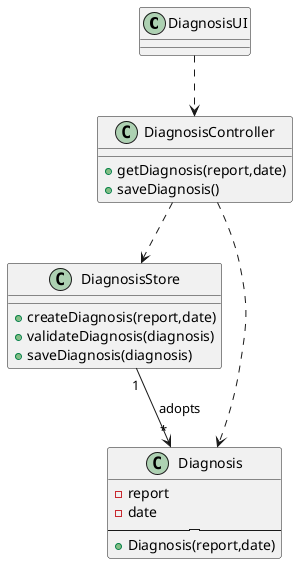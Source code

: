 @startuml
'https://plantuml.com/class-diagram

class DiagnosisUI{
}
class DiagnosisController{
+getDiagnosis(report,date)
+saveDiagnosis()

}
class DiagnosisStore{
+createDiagnosis(report,date)
+validateDiagnosis(diagnosis)
+saveDiagnosis(diagnosis)
}
class Diagnosis{
-report
-date
--------
+Diagnosis(report,date)
}
DiagnosisUI..>DiagnosisController
DiagnosisController..>DiagnosisStore
DiagnosisController..>Diagnosis
DiagnosisStore"1" --> "*" Diagnosis : adopts
@enduml